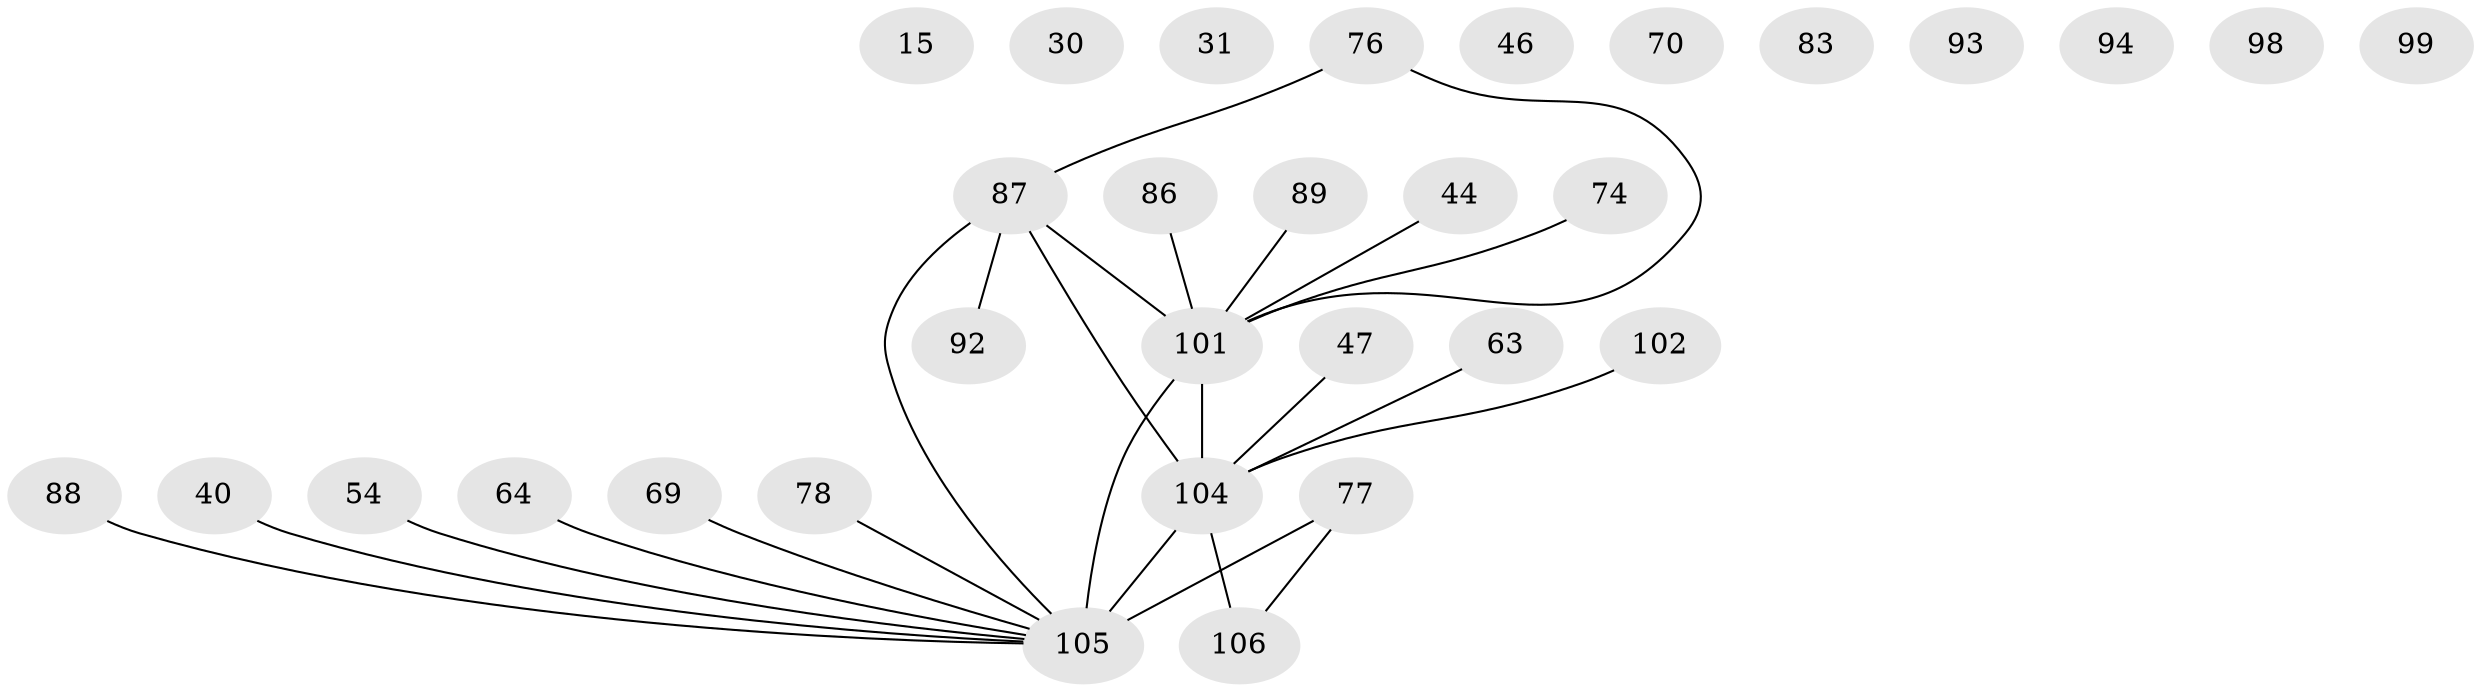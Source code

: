 // original degree distribution, {2: 0.25471698113207547, 1: 0.2169811320754717, 4: 0.16981132075471697, 5: 0.05660377358490566, 3: 0.16037735849056603, 6: 0.04716981132075472, 0: 0.09433962264150944}
// Generated by graph-tools (version 1.1) at 2025/42/03/04/25 21:42:27]
// undirected, 31 vertices, 25 edges
graph export_dot {
graph [start="1"]
  node [color=gray90,style=filled];
  15;
  30;
  31;
  40;
  44;
  46;
  47;
  54 [super="+45"];
  63;
  64;
  69;
  70;
  74;
  76;
  77 [super="+66+48"];
  78;
  83;
  86;
  87 [super="+71"];
  88;
  89;
  92 [super="+24"];
  93;
  94;
  98;
  99;
  101 [super="+43+73+59+75+67"];
  102 [super="+96"];
  104 [super="+27+55+5+49+56+22+79+103"];
  105 [super="+97+42+82+90+100"];
  106 [super="+91+95"];
  40 -- 105;
  44 -- 101;
  47 -- 104;
  54 -- 105;
  63 -- 104;
  64 -- 105;
  69 -- 105;
  74 -- 101;
  76 -- 101;
  76 -- 87;
  77 -- 105 [weight=3];
  77 -- 106;
  78 -- 105;
  86 -- 101;
  87 -- 101;
  87 -- 104 [weight=5];
  87 -- 105 [weight=2];
  87 -- 92;
  88 -- 105;
  89 -- 101;
  101 -- 105 [weight=8];
  101 -- 104 [weight=11];
  102 -- 104;
  104 -- 106 [weight=3];
  104 -- 105 [weight=2];
}
